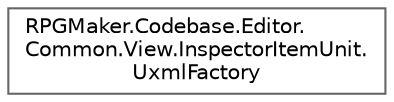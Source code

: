 digraph "クラス階層図"
{
 // LATEX_PDF_SIZE
  bgcolor="transparent";
  edge [fontname=Helvetica,fontsize=10,labelfontname=Helvetica,labelfontsize=10];
  node [fontname=Helvetica,fontsize=10,shape=box,height=0.2,width=0.4];
  rankdir="LR";
  Node0 [id="Node000000",label="RPGMaker.Codebase.Editor.\lCommon.View.InspectorItemUnit.\lUxmlFactory",height=0.2,width=0.4,color="grey40", fillcolor="white", style="filled",URL="$dc/dc3/class_r_p_g_maker_1_1_codebase_1_1_editor_1_1_common_1_1_view_1_1_inspector_item_unit_1_1_uxml_factory.html",tooltip="😁 ＵＸＭＬ工場"];
}
